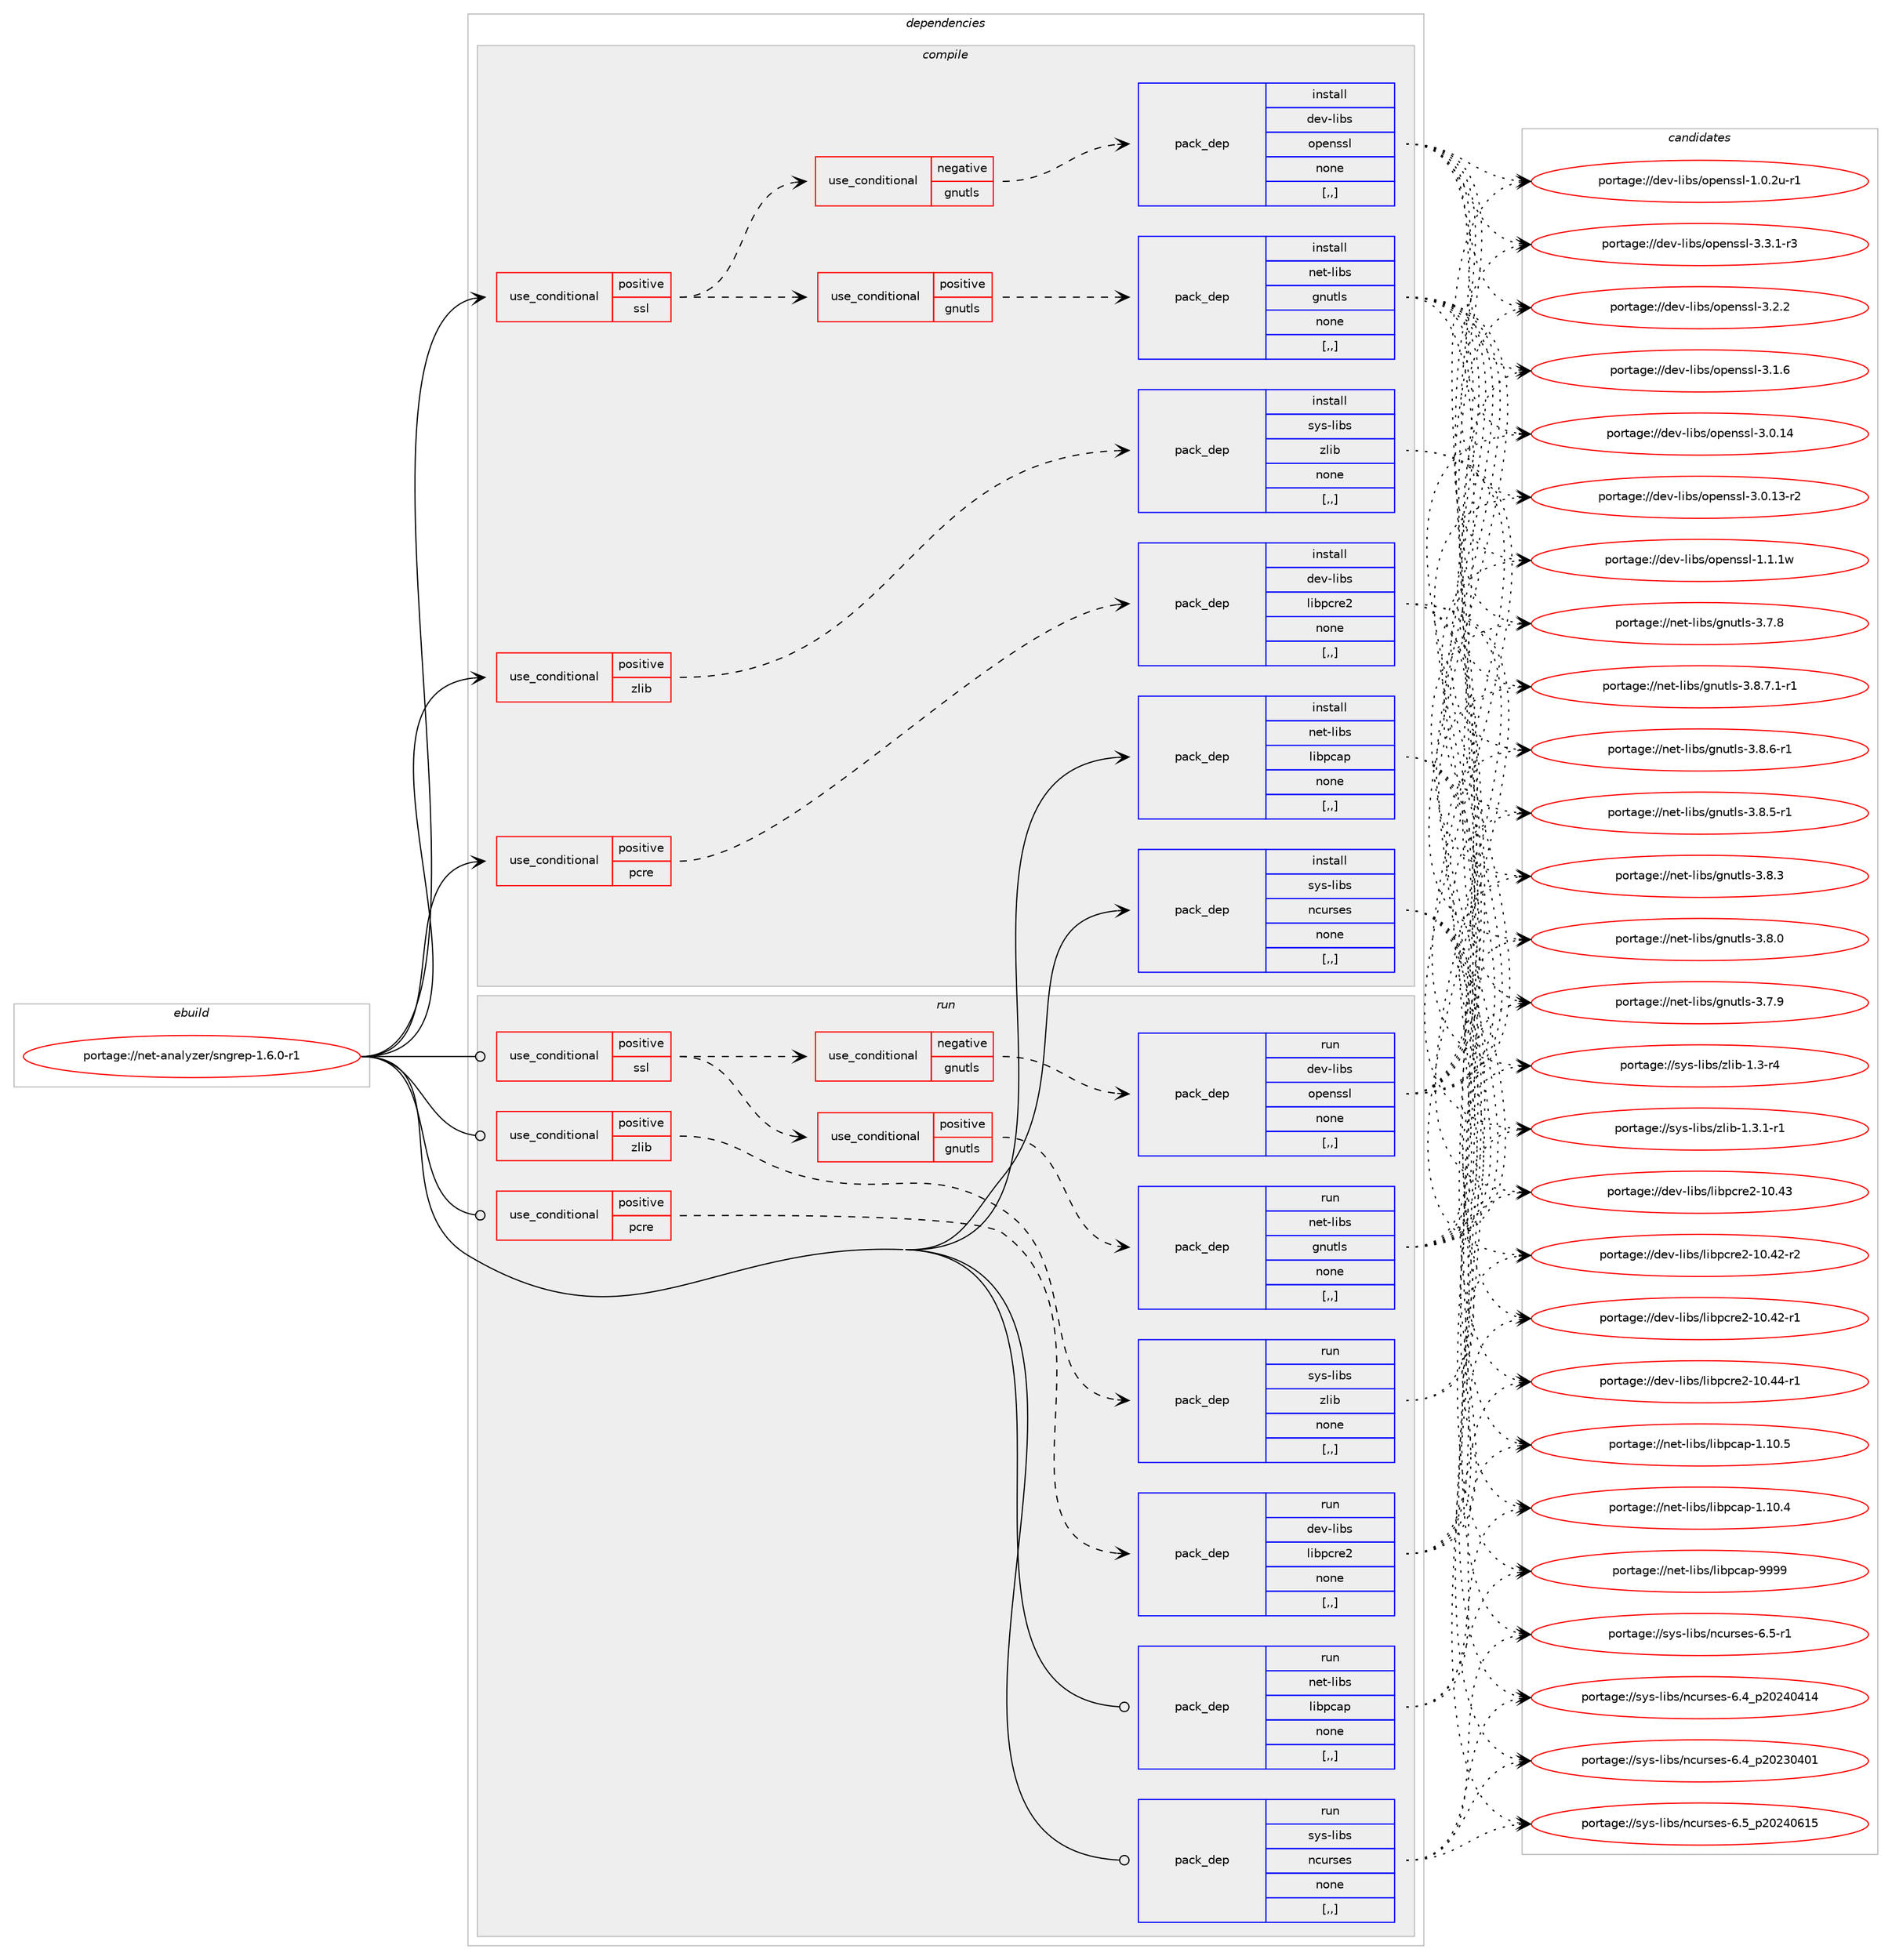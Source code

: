 digraph prolog {

# *************
# Graph options
# *************

newrank=true;
concentrate=true;
compound=true;
graph [rankdir=LR,fontname=Helvetica,fontsize=10,ranksep=1.5];#, ranksep=2.5, nodesep=0.2];
edge  [arrowhead=vee];
node  [fontname=Helvetica,fontsize=10];

# **********
# The ebuild
# **********

subgraph cluster_leftcol {
color=gray;
label=<<i>ebuild</i>>;
id [label="portage://net-analyzer/sngrep-1.6.0-r1", color=red, width=4, href="../net-analyzer/sngrep-1.6.0-r1.svg"];
}

# ****************
# The dependencies
# ****************

subgraph cluster_midcol {
color=gray;
label=<<i>dependencies</i>>;
subgraph cluster_compile {
fillcolor="#eeeeee";
style=filled;
label=<<i>compile</i>>;
subgraph cond222483 {
dependency853676 [label=<<TABLE BORDER="0" CELLBORDER="1" CELLSPACING="0" CELLPADDING="4"><TR><TD ROWSPAN="3" CELLPADDING="10">use_conditional</TD></TR><TR><TD>positive</TD></TR><TR><TD>pcre</TD></TR></TABLE>>, shape=none, color=red];
subgraph pack624840 {
dependency853677 [label=<<TABLE BORDER="0" CELLBORDER="1" CELLSPACING="0" CELLPADDING="4" WIDTH="220"><TR><TD ROWSPAN="6" CELLPADDING="30">pack_dep</TD></TR><TR><TD WIDTH="110">install</TD></TR><TR><TD>dev-libs</TD></TR><TR><TD>libpcre2</TD></TR><TR><TD>none</TD></TR><TR><TD>[,,]</TD></TR></TABLE>>, shape=none, color=blue];
}
dependency853676:e -> dependency853677:w [weight=20,style="dashed",arrowhead="vee"];
}
id:e -> dependency853676:w [weight=20,style="solid",arrowhead="vee"];
subgraph cond222484 {
dependency853678 [label=<<TABLE BORDER="0" CELLBORDER="1" CELLSPACING="0" CELLPADDING="4"><TR><TD ROWSPAN="3" CELLPADDING="10">use_conditional</TD></TR><TR><TD>positive</TD></TR><TR><TD>ssl</TD></TR></TABLE>>, shape=none, color=red];
subgraph cond222485 {
dependency853679 [label=<<TABLE BORDER="0" CELLBORDER="1" CELLSPACING="0" CELLPADDING="4"><TR><TD ROWSPAN="3" CELLPADDING="10">use_conditional</TD></TR><TR><TD>negative</TD></TR><TR><TD>gnutls</TD></TR></TABLE>>, shape=none, color=red];
subgraph pack624841 {
dependency853680 [label=<<TABLE BORDER="0" CELLBORDER="1" CELLSPACING="0" CELLPADDING="4" WIDTH="220"><TR><TD ROWSPAN="6" CELLPADDING="30">pack_dep</TD></TR><TR><TD WIDTH="110">install</TD></TR><TR><TD>dev-libs</TD></TR><TR><TD>openssl</TD></TR><TR><TD>none</TD></TR><TR><TD>[,,]</TD></TR></TABLE>>, shape=none, color=blue];
}
dependency853679:e -> dependency853680:w [weight=20,style="dashed",arrowhead="vee"];
}
dependency853678:e -> dependency853679:w [weight=20,style="dashed",arrowhead="vee"];
subgraph cond222486 {
dependency853681 [label=<<TABLE BORDER="0" CELLBORDER="1" CELLSPACING="0" CELLPADDING="4"><TR><TD ROWSPAN="3" CELLPADDING="10">use_conditional</TD></TR><TR><TD>positive</TD></TR><TR><TD>gnutls</TD></TR></TABLE>>, shape=none, color=red];
subgraph pack624842 {
dependency853682 [label=<<TABLE BORDER="0" CELLBORDER="1" CELLSPACING="0" CELLPADDING="4" WIDTH="220"><TR><TD ROWSPAN="6" CELLPADDING="30">pack_dep</TD></TR><TR><TD WIDTH="110">install</TD></TR><TR><TD>net-libs</TD></TR><TR><TD>gnutls</TD></TR><TR><TD>none</TD></TR><TR><TD>[,,]</TD></TR></TABLE>>, shape=none, color=blue];
}
dependency853681:e -> dependency853682:w [weight=20,style="dashed",arrowhead="vee"];
}
dependency853678:e -> dependency853681:w [weight=20,style="dashed",arrowhead="vee"];
}
id:e -> dependency853678:w [weight=20,style="solid",arrowhead="vee"];
subgraph cond222487 {
dependency853683 [label=<<TABLE BORDER="0" CELLBORDER="1" CELLSPACING="0" CELLPADDING="4"><TR><TD ROWSPAN="3" CELLPADDING="10">use_conditional</TD></TR><TR><TD>positive</TD></TR><TR><TD>zlib</TD></TR></TABLE>>, shape=none, color=red];
subgraph pack624843 {
dependency853684 [label=<<TABLE BORDER="0" CELLBORDER="1" CELLSPACING="0" CELLPADDING="4" WIDTH="220"><TR><TD ROWSPAN="6" CELLPADDING="30">pack_dep</TD></TR><TR><TD WIDTH="110">install</TD></TR><TR><TD>sys-libs</TD></TR><TR><TD>zlib</TD></TR><TR><TD>none</TD></TR><TR><TD>[,,]</TD></TR></TABLE>>, shape=none, color=blue];
}
dependency853683:e -> dependency853684:w [weight=20,style="dashed",arrowhead="vee"];
}
id:e -> dependency853683:w [weight=20,style="solid",arrowhead="vee"];
subgraph pack624844 {
dependency853685 [label=<<TABLE BORDER="0" CELLBORDER="1" CELLSPACING="0" CELLPADDING="4" WIDTH="220"><TR><TD ROWSPAN="6" CELLPADDING="30">pack_dep</TD></TR><TR><TD WIDTH="110">install</TD></TR><TR><TD>net-libs</TD></TR><TR><TD>libpcap</TD></TR><TR><TD>none</TD></TR><TR><TD>[,,]</TD></TR></TABLE>>, shape=none, color=blue];
}
id:e -> dependency853685:w [weight=20,style="solid",arrowhead="vee"];
subgraph pack624845 {
dependency853686 [label=<<TABLE BORDER="0" CELLBORDER="1" CELLSPACING="0" CELLPADDING="4" WIDTH="220"><TR><TD ROWSPAN="6" CELLPADDING="30">pack_dep</TD></TR><TR><TD WIDTH="110">install</TD></TR><TR><TD>sys-libs</TD></TR><TR><TD>ncurses</TD></TR><TR><TD>none</TD></TR><TR><TD>[,,]</TD></TR></TABLE>>, shape=none, color=blue];
}
id:e -> dependency853686:w [weight=20,style="solid",arrowhead="vee"];
}
subgraph cluster_compileandrun {
fillcolor="#eeeeee";
style=filled;
label=<<i>compile and run</i>>;
}
subgraph cluster_run {
fillcolor="#eeeeee";
style=filled;
label=<<i>run</i>>;
subgraph cond222488 {
dependency853687 [label=<<TABLE BORDER="0" CELLBORDER="1" CELLSPACING="0" CELLPADDING="4"><TR><TD ROWSPAN="3" CELLPADDING="10">use_conditional</TD></TR><TR><TD>positive</TD></TR><TR><TD>pcre</TD></TR></TABLE>>, shape=none, color=red];
subgraph pack624846 {
dependency853688 [label=<<TABLE BORDER="0" CELLBORDER="1" CELLSPACING="0" CELLPADDING="4" WIDTH="220"><TR><TD ROWSPAN="6" CELLPADDING="30">pack_dep</TD></TR><TR><TD WIDTH="110">run</TD></TR><TR><TD>dev-libs</TD></TR><TR><TD>libpcre2</TD></TR><TR><TD>none</TD></TR><TR><TD>[,,]</TD></TR></TABLE>>, shape=none, color=blue];
}
dependency853687:e -> dependency853688:w [weight=20,style="dashed",arrowhead="vee"];
}
id:e -> dependency853687:w [weight=20,style="solid",arrowhead="odot"];
subgraph cond222489 {
dependency853689 [label=<<TABLE BORDER="0" CELLBORDER="1" CELLSPACING="0" CELLPADDING="4"><TR><TD ROWSPAN="3" CELLPADDING="10">use_conditional</TD></TR><TR><TD>positive</TD></TR><TR><TD>ssl</TD></TR></TABLE>>, shape=none, color=red];
subgraph cond222490 {
dependency853690 [label=<<TABLE BORDER="0" CELLBORDER="1" CELLSPACING="0" CELLPADDING="4"><TR><TD ROWSPAN="3" CELLPADDING="10">use_conditional</TD></TR><TR><TD>negative</TD></TR><TR><TD>gnutls</TD></TR></TABLE>>, shape=none, color=red];
subgraph pack624847 {
dependency853691 [label=<<TABLE BORDER="0" CELLBORDER="1" CELLSPACING="0" CELLPADDING="4" WIDTH="220"><TR><TD ROWSPAN="6" CELLPADDING="30">pack_dep</TD></TR><TR><TD WIDTH="110">run</TD></TR><TR><TD>dev-libs</TD></TR><TR><TD>openssl</TD></TR><TR><TD>none</TD></TR><TR><TD>[,,]</TD></TR></TABLE>>, shape=none, color=blue];
}
dependency853690:e -> dependency853691:w [weight=20,style="dashed",arrowhead="vee"];
}
dependency853689:e -> dependency853690:w [weight=20,style="dashed",arrowhead="vee"];
subgraph cond222491 {
dependency853692 [label=<<TABLE BORDER="0" CELLBORDER="1" CELLSPACING="0" CELLPADDING="4"><TR><TD ROWSPAN="3" CELLPADDING="10">use_conditional</TD></TR><TR><TD>positive</TD></TR><TR><TD>gnutls</TD></TR></TABLE>>, shape=none, color=red];
subgraph pack624848 {
dependency853693 [label=<<TABLE BORDER="0" CELLBORDER="1" CELLSPACING="0" CELLPADDING="4" WIDTH="220"><TR><TD ROWSPAN="6" CELLPADDING="30">pack_dep</TD></TR><TR><TD WIDTH="110">run</TD></TR><TR><TD>net-libs</TD></TR><TR><TD>gnutls</TD></TR><TR><TD>none</TD></TR><TR><TD>[,,]</TD></TR></TABLE>>, shape=none, color=blue];
}
dependency853692:e -> dependency853693:w [weight=20,style="dashed",arrowhead="vee"];
}
dependency853689:e -> dependency853692:w [weight=20,style="dashed",arrowhead="vee"];
}
id:e -> dependency853689:w [weight=20,style="solid",arrowhead="odot"];
subgraph cond222492 {
dependency853694 [label=<<TABLE BORDER="0" CELLBORDER="1" CELLSPACING="0" CELLPADDING="4"><TR><TD ROWSPAN="3" CELLPADDING="10">use_conditional</TD></TR><TR><TD>positive</TD></TR><TR><TD>zlib</TD></TR></TABLE>>, shape=none, color=red];
subgraph pack624849 {
dependency853695 [label=<<TABLE BORDER="0" CELLBORDER="1" CELLSPACING="0" CELLPADDING="4" WIDTH="220"><TR><TD ROWSPAN="6" CELLPADDING="30">pack_dep</TD></TR><TR><TD WIDTH="110">run</TD></TR><TR><TD>sys-libs</TD></TR><TR><TD>zlib</TD></TR><TR><TD>none</TD></TR><TR><TD>[,,]</TD></TR></TABLE>>, shape=none, color=blue];
}
dependency853694:e -> dependency853695:w [weight=20,style="dashed",arrowhead="vee"];
}
id:e -> dependency853694:w [weight=20,style="solid",arrowhead="odot"];
subgraph pack624850 {
dependency853696 [label=<<TABLE BORDER="0" CELLBORDER="1" CELLSPACING="0" CELLPADDING="4" WIDTH="220"><TR><TD ROWSPAN="6" CELLPADDING="30">pack_dep</TD></TR><TR><TD WIDTH="110">run</TD></TR><TR><TD>net-libs</TD></TR><TR><TD>libpcap</TD></TR><TR><TD>none</TD></TR><TR><TD>[,,]</TD></TR></TABLE>>, shape=none, color=blue];
}
id:e -> dependency853696:w [weight=20,style="solid",arrowhead="odot"];
subgraph pack624851 {
dependency853697 [label=<<TABLE BORDER="0" CELLBORDER="1" CELLSPACING="0" CELLPADDING="4" WIDTH="220"><TR><TD ROWSPAN="6" CELLPADDING="30">pack_dep</TD></TR><TR><TD WIDTH="110">run</TD></TR><TR><TD>sys-libs</TD></TR><TR><TD>ncurses</TD></TR><TR><TD>none</TD></TR><TR><TD>[,,]</TD></TR></TABLE>>, shape=none, color=blue];
}
id:e -> dependency853697:w [weight=20,style="solid",arrowhead="odot"];
}
}

# **************
# The candidates
# **************

subgraph cluster_choices {
rank=same;
color=gray;
label=<<i>candidates</i>>;

subgraph choice624840 {
color=black;
nodesep=1;
choice1001011184510810598115471081059811299114101504549484652524511449 [label="portage://dev-libs/libpcre2-10.44-r1", color=red, width=4,href="../dev-libs/libpcre2-10.44-r1.svg"];
choice100101118451081059811547108105981129911410150454948465251 [label="portage://dev-libs/libpcre2-10.43", color=red, width=4,href="../dev-libs/libpcre2-10.43.svg"];
choice1001011184510810598115471081059811299114101504549484652504511450 [label="portage://dev-libs/libpcre2-10.42-r2", color=red, width=4,href="../dev-libs/libpcre2-10.42-r2.svg"];
choice1001011184510810598115471081059811299114101504549484652504511449 [label="portage://dev-libs/libpcre2-10.42-r1", color=red, width=4,href="../dev-libs/libpcre2-10.42-r1.svg"];
dependency853677:e -> choice1001011184510810598115471081059811299114101504549484652524511449:w [style=dotted,weight="100"];
dependency853677:e -> choice100101118451081059811547108105981129911410150454948465251:w [style=dotted,weight="100"];
dependency853677:e -> choice1001011184510810598115471081059811299114101504549484652504511450:w [style=dotted,weight="100"];
dependency853677:e -> choice1001011184510810598115471081059811299114101504549484652504511449:w [style=dotted,weight="100"];
}
subgraph choice624841 {
color=black;
nodesep=1;
choice1001011184510810598115471111121011101151151084551465146494511451 [label="portage://dev-libs/openssl-3.3.1-r3", color=red, width=4,href="../dev-libs/openssl-3.3.1-r3.svg"];
choice100101118451081059811547111112101110115115108455146504650 [label="portage://dev-libs/openssl-3.2.2", color=red, width=4,href="../dev-libs/openssl-3.2.2.svg"];
choice100101118451081059811547111112101110115115108455146494654 [label="portage://dev-libs/openssl-3.1.6", color=red, width=4,href="../dev-libs/openssl-3.1.6.svg"];
choice10010111845108105981154711111210111011511510845514648464952 [label="portage://dev-libs/openssl-3.0.14", color=red, width=4,href="../dev-libs/openssl-3.0.14.svg"];
choice100101118451081059811547111112101110115115108455146484649514511450 [label="portage://dev-libs/openssl-3.0.13-r2", color=red, width=4,href="../dev-libs/openssl-3.0.13-r2.svg"];
choice100101118451081059811547111112101110115115108454946494649119 [label="portage://dev-libs/openssl-1.1.1w", color=red, width=4,href="../dev-libs/openssl-1.1.1w.svg"];
choice1001011184510810598115471111121011101151151084549464846501174511449 [label="portage://dev-libs/openssl-1.0.2u-r1", color=red, width=4,href="../dev-libs/openssl-1.0.2u-r1.svg"];
dependency853680:e -> choice1001011184510810598115471111121011101151151084551465146494511451:w [style=dotted,weight="100"];
dependency853680:e -> choice100101118451081059811547111112101110115115108455146504650:w [style=dotted,weight="100"];
dependency853680:e -> choice100101118451081059811547111112101110115115108455146494654:w [style=dotted,weight="100"];
dependency853680:e -> choice10010111845108105981154711111210111011511510845514648464952:w [style=dotted,weight="100"];
dependency853680:e -> choice100101118451081059811547111112101110115115108455146484649514511450:w [style=dotted,weight="100"];
dependency853680:e -> choice100101118451081059811547111112101110115115108454946494649119:w [style=dotted,weight="100"];
dependency853680:e -> choice1001011184510810598115471111121011101151151084549464846501174511449:w [style=dotted,weight="100"];
}
subgraph choice624842 {
color=black;
nodesep=1;
choice11010111645108105981154710311011711610811545514656465546494511449 [label="portage://net-libs/gnutls-3.8.7.1-r1", color=red, width=4,href="../net-libs/gnutls-3.8.7.1-r1.svg"];
choice1101011164510810598115471031101171161081154551465646544511449 [label="portage://net-libs/gnutls-3.8.6-r1", color=red, width=4,href="../net-libs/gnutls-3.8.6-r1.svg"];
choice1101011164510810598115471031101171161081154551465646534511449 [label="portage://net-libs/gnutls-3.8.5-r1", color=red, width=4,href="../net-libs/gnutls-3.8.5-r1.svg"];
choice110101116451081059811547103110117116108115455146564651 [label="portage://net-libs/gnutls-3.8.3", color=red, width=4,href="../net-libs/gnutls-3.8.3.svg"];
choice110101116451081059811547103110117116108115455146564648 [label="portage://net-libs/gnutls-3.8.0", color=red, width=4,href="../net-libs/gnutls-3.8.0.svg"];
choice110101116451081059811547103110117116108115455146554657 [label="portage://net-libs/gnutls-3.7.9", color=red, width=4,href="../net-libs/gnutls-3.7.9.svg"];
choice110101116451081059811547103110117116108115455146554656 [label="portage://net-libs/gnutls-3.7.8", color=red, width=4,href="../net-libs/gnutls-3.7.8.svg"];
dependency853682:e -> choice11010111645108105981154710311011711610811545514656465546494511449:w [style=dotted,weight="100"];
dependency853682:e -> choice1101011164510810598115471031101171161081154551465646544511449:w [style=dotted,weight="100"];
dependency853682:e -> choice1101011164510810598115471031101171161081154551465646534511449:w [style=dotted,weight="100"];
dependency853682:e -> choice110101116451081059811547103110117116108115455146564651:w [style=dotted,weight="100"];
dependency853682:e -> choice110101116451081059811547103110117116108115455146564648:w [style=dotted,weight="100"];
dependency853682:e -> choice110101116451081059811547103110117116108115455146554657:w [style=dotted,weight="100"];
dependency853682:e -> choice110101116451081059811547103110117116108115455146554656:w [style=dotted,weight="100"];
}
subgraph choice624843 {
color=black;
nodesep=1;
choice115121115451081059811547122108105984549465146494511449 [label="portage://sys-libs/zlib-1.3.1-r1", color=red, width=4,href="../sys-libs/zlib-1.3.1-r1.svg"];
choice11512111545108105981154712210810598454946514511452 [label="portage://sys-libs/zlib-1.3-r4", color=red, width=4,href="../sys-libs/zlib-1.3-r4.svg"];
dependency853684:e -> choice115121115451081059811547122108105984549465146494511449:w [style=dotted,weight="100"];
dependency853684:e -> choice11512111545108105981154712210810598454946514511452:w [style=dotted,weight="100"];
}
subgraph choice624844 {
color=black;
nodesep=1;
choice1101011164510810598115471081059811299971124557575757 [label="portage://net-libs/libpcap-9999", color=red, width=4,href="../net-libs/libpcap-9999.svg"];
choice11010111645108105981154710810598112999711245494649484653 [label="portage://net-libs/libpcap-1.10.5", color=red, width=4,href="../net-libs/libpcap-1.10.5.svg"];
choice11010111645108105981154710810598112999711245494649484652 [label="portage://net-libs/libpcap-1.10.4", color=red, width=4,href="../net-libs/libpcap-1.10.4.svg"];
dependency853685:e -> choice1101011164510810598115471081059811299971124557575757:w [style=dotted,weight="100"];
dependency853685:e -> choice11010111645108105981154710810598112999711245494649484653:w [style=dotted,weight="100"];
dependency853685:e -> choice11010111645108105981154710810598112999711245494649484652:w [style=dotted,weight="100"];
}
subgraph choice624845 {
color=black;
nodesep=1;
choice1151211154510810598115471109911711411510111545544653951125048505248544953 [label="portage://sys-libs/ncurses-6.5_p20240615", color=red, width=4,href="../sys-libs/ncurses-6.5_p20240615.svg"];
choice11512111545108105981154711099117114115101115455446534511449 [label="portage://sys-libs/ncurses-6.5-r1", color=red, width=4,href="../sys-libs/ncurses-6.5-r1.svg"];
choice1151211154510810598115471109911711411510111545544652951125048505248524952 [label="portage://sys-libs/ncurses-6.4_p20240414", color=red, width=4,href="../sys-libs/ncurses-6.4_p20240414.svg"];
choice1151211154510810598115471109911711411510111545544652951125048505148524849 [label="portage://sys-libs/ncurses-6.4_p20230401", color=red, width=4,href="../sys-libs/ncurses-6.4_p20230401.svg"];
dependency853686:e -> choice1151211154510810598115471109911711411510111545544653951125048505248544953:w [style=dotted,weight="100"];
dependency853686:e -> choice11512111545108105981154711099117114115101115455446534511449:w [style=dotted,weight="100"];
dependency853686:e -> choice1151211154510810598115471109911711411510111545544652951125048505248524952:w [style=dotted,weight="100"];
dependency853686:e -> choice1151211154510810598115471109911711411510111545544652951125048505148524849:w [style=dotted,weight="100"];
}
subgraph choice624846 {
color=black;
nodesep=1;
choice1001011184510810598115471081059811299114101504549484652524511449 [label="portage://dev-libs/libpcre2-10.44-r1", color=red, width=4,href="../dev-libs/libpcre2-10.44-r1.svg"];
choice100101118451081059811547108105981129911410150454948465251 [label="portage://dev-libs/libpcre2-10.43", color=red, width=4,href="../dev-libs/libpcre2-10.43.svg"];
choice1001011184510810598115471081059811299114101504549484652504511450 [label="portage://dev-libs/libpcre2-10.42-r2", color=red, width=4,href="../dev-libs/libpcre2-10.42-r2.svg"];
choice1001011184510810598115471081059811299114101504549484652504511449 [label="portage://dev-libs/libpcre2-10.42-r1", color=red, width=4,href="../dev-libs/libpcre2-10.42-r1.svg"];
dependency853688:e -> choice1001011184510810598115471081059811299114101504549484652524511449:w [style=dotted,weight="100"];
dependency853688:e -> choice100101118451081059811547108105981129911410150454948465251:w [style=dotted,weight="100"];
dependency853688:e -> choice1001011184510810598115471081059811299114101504549484652504511450:w [style=dotted,weight="100"];
dependency853688:e -> choice1001011184510810598115471081059811299114101504549484652504511449:w [style=dotted,weight="100"];
}
subgraph choice624847 {
color=black;
nodesep=1;
choice1001011184510810598115471111121011101151151084551465146494511451 [label="portage://dev-libs/openssl-3.3.1-r3", color=red, width=4,href="../dev-libs/openssl-3.3.1-r3.svg"];
choice100101118451081059811547111112101110115115108455146504650 [label="portage://dev-libs/openssl-3.2.2", color=red, width=4,href="../dev-libs/openssl-3.2.2.svg"];
choice100101118451081059811547111112101110115115108455146494654 [label="portage://dev-libs/openssl-3.1.6", color=red, width=4,href="../dev-libs/openssl-3.1.6.svg"];
choice10010111845108105981154711111210111011511510845514648464952 [label="portage://dev-libs/openssl-3.0.14", color=red, width=4,href="../dev-libs/openssl-3.0.14.svg"];
choice100101118451081059811547111112101110115115108455146484649514511450 [label="portage://dev-libs/openssl-3.0.13-r2", color=red, width=4,href="../dev-libs/openssl-3.0.13-r2.svg"];
choice100101118451081059811547111112101110115115108454946494649119 [label="portage://dev-libs/openssl-1.1.1w", color=red, width=4,href="../dev-libs/openssl-1.1.1w.svg"];
choice1001011184510810598115471111121011101151151084549464846501174511449 [label="portage://dev-libs/openssl-1.0.2u-r1", color=red, width=4,href="../dev-libs/openssl-1.0.2u-r1.svg"];
dependency853691:e -> choice1001011184510810598115471111121011101151151084551465146494511451:w [style=dotted,weight="100"];
dependency853691:e -> choice100101118451081059811547111112101110115115108455146504650:w [style=dotted,weight="100"];
dependency853691:e -> choice100101118451081059811547111112101110115115108455146494654:w [style=dotted,weight="100"];
dependency853691:e -> choice10010111845108105981154711111210111011511510845514648464952:w [style=dotted,weight="100"];
dependency853691:e -> choice100101118451081059811547111112101110115115108455146484649514511450:w [style=dotted,weight="100"];
dependency853691:e -> choice100101118451081059811547111112101110115115108454946494649119:w [style=dotted,weight="100"];
dependency853691:e -> choice1001011184510810598115471111121011101151151084549464846501174511449:w [style=dotted,weight="100"];
}
subgraph choice624848 {
color=black;
nodesep=1;
choice11010111645108105981154710311011711610811545514656465546494511449 [label="portage://net-libs/gnutls-3.8.7.1-r1", color=red, width=4,href="../net-libs/gnutls-3.8.7.1-r1.svg"];
choice1101011164510810598115471031101171161081154551465646544511449 [label="portage://net-libs/gnutls-3.8.6-r1", color=red, width=4,href="../net-libs/gnutls-3.8.6-r1.svg"];
choice1101011164510810598115471031101171161081154551465646534511449 [label="portage://net-libs/gnutls-3.8.5-r1", color=red, width=4,href="../net-libs/gnutls-3.8.5-r1.svg"];
choice110101116451081059811547103110117116108115455146564651 [label="portage://net-libs/gnutls-3.8.3", color=red, width=4,href="../net-libs/gnutls-3.8.3.svg"];
choice110101116451081059811547103110117116108115455146564648 [label="portage://net-libs/gnutls-3.8.0", color=red, width=4,href="../net-libs/gnutls-3.8.0.svg"];
choice110101116451081059811547103110117116108115455146554657 [label="portage://net-libs/gnutls-3.7.9", color=red, width=4,href="../net-libs/gnutls-3.7.9.svg"];
choice110101116451081059811547103110117116108115455146554656 [label="portage://net-libs/gnutls-3.7.8", color=red, width=4,href="../net-libs/gnutls-3.7.8.svg"];
dependency853693:e -> choice11010111645108105981154710311011711610811545514656465546494511449:w [style=dotted,weight="100"];
dependency853693:e -> choice1101011164510810598115471031101171161081154551465646544511449:w [style=dotted,weight="100"];
dependency853693:e -> choice1101011164510810598115471031101171161081154551465646534511449:w [style=dotted,weight="100"];
dependency853693:e -> choice110101116451081059811547103110117116108115455146564651:w [style=dotted,weight="100"];
dependency853693:e -> choice110101116451081059811547103110117116108115455146564648:w [style=dotted,weight="100"];
dependency853693:e -> choice110101116451081059811547103110117116108115455146554657:w [style=dotted,weight="100"];
dependency853693:e -> choice110101116451081059811547103110117116108115455146554656:w [style=dotted,weight="100"];
}
subgraph choice624849 {
color=black;
nodesep=1;
choice115121115451081059811547122108105984549465146494511449 [label="portage://sys-libs/zlib-1.3.1-r1", color=red, width=4,href="../sys-libs/zlib-1.3.1-r1.svg"];
choice11512111545108105981154712210810598454946514511452 [label="portage://sys-libs/zlib-1.3-r4", color=red, width=4,href="../sys-libs/zlib-1.3-r4.svg"];
dependency853695:e -> choice115121115451081059811547122108105984549465146494511449:w [style=dotted,weight="100"];
dependency853695:e -> choice11512111545108105981154712210810598454946514511452:w [style=dotted,weight="100"];
}
subgraph choice624850 {
color=black;
nodesep=1;
choice1101011164510810598115471081059811299971124557575757 [label="portage://net-libs/libpcap-9999", color=red, width=4,href="../net-libs/libpcap-9999.svg"];
choice11010111645108105981154710810598112999711245494649484653 [label="portage://net-libs/libpcap-1.10.5", color=red, width=4,href="../net-libs/libpcap-1.10.5.svg"];
choice11010111645108105981154710810598112999711245494649484652 [label="portage://net-libs/libpcap-1.10.4", color=red, width=4,href="../net-libs/libpcap-1.10.4.svg"];
dependency853696:e -> choice1101011164510810598115471081059811299971124557575757:w [style=dotted,weight="100"];
dependency853696:e -> choice11010111645108105981154710810598112999711245494649484653:w [style=dotted,weight="100"];
dependency853696:e -> choice11010111645108105981154710810598112999711245494649484652:w [style=dotted,weight="100"];
}
subgraph choice624851 {
color=black;
nodesep=1;
choice1151211154510810598115471109911711411510111545544653951125048505248544953 [label="portage://sys-libs/ncurses-6.5_p20240615", color=red, width=4,href="../sys-libs/ncurses-6.5_p20240615.svg"];
choice11512111545108105981154711099117114115101115455446534511449 [label="portage://sys-libs/ncurses-6.5-r1", color=red, width=4,href="../sys-libs/ncurses-6.5-r1.svg"];
choice1151211154510810598115471109911711411510111545544652951125048505248524952 [label="portage://sys-libs/ncurses-6.4_p20240414", color=red, width=4,href="../sys-libs/ncurses-6.4_p20240414.svg"];
choice1151211154510810598115471109911711411510111545544652951125048505148524849 [label="portage://sys-libs/ncurses-6.4_p20230401", color=red, width=4,href="../sys-libs/ncurses-6.4_p20230401.svg"];
dependency853697:e -> choice1151211154510810598115471109911711411510111545544653951125048505248544953:w [style=dotted,weight="100"];
dependency853697:e -> choice11512111545108105981154711099117114115101115455446534511449:w [style=dotted,weight="100"];
dependency853697:e -> choice1151211154510810598115471109911711411510111545544652951125048505248524952:w [style=dotted,weight="100"];
dependency853697:e -> choice1151211154510810598115471109911711411510111545544652951125048505148524849:w [style=dotted,weight="100"];
}
}

}
